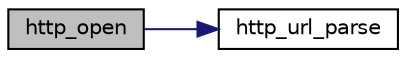 digraph "http_open"
{
 // LATEX_PDF_SIZE
  edge [fontname="Helvetica",fontsize="10",labelfontname="Helvetica",labelfontsize="10"];
  node [fontname="Helvetica",fontsize="10",shape=record];
  rankdir="LR";
  Node1 [label="http_open",height=0.2,width=0.4,color="black", fillcolor="grey75", style="filled", fontcolor="black",tooltip="Open an HTTP progressive download session."];
  Node1 -> Node2 [color="midnightblue",fontsize="10",style="solid",fontname="Helvetica"];
  Node2 [label="http_url_parse",height=0.2,width=0.4,color="black", fillcolor="white", style="filled",URL="$http__util_8c.html#a9040402e65299b812376070911bcbf0c",tooltip="Parse and split an http url into hostname/port number/query string."];
}
